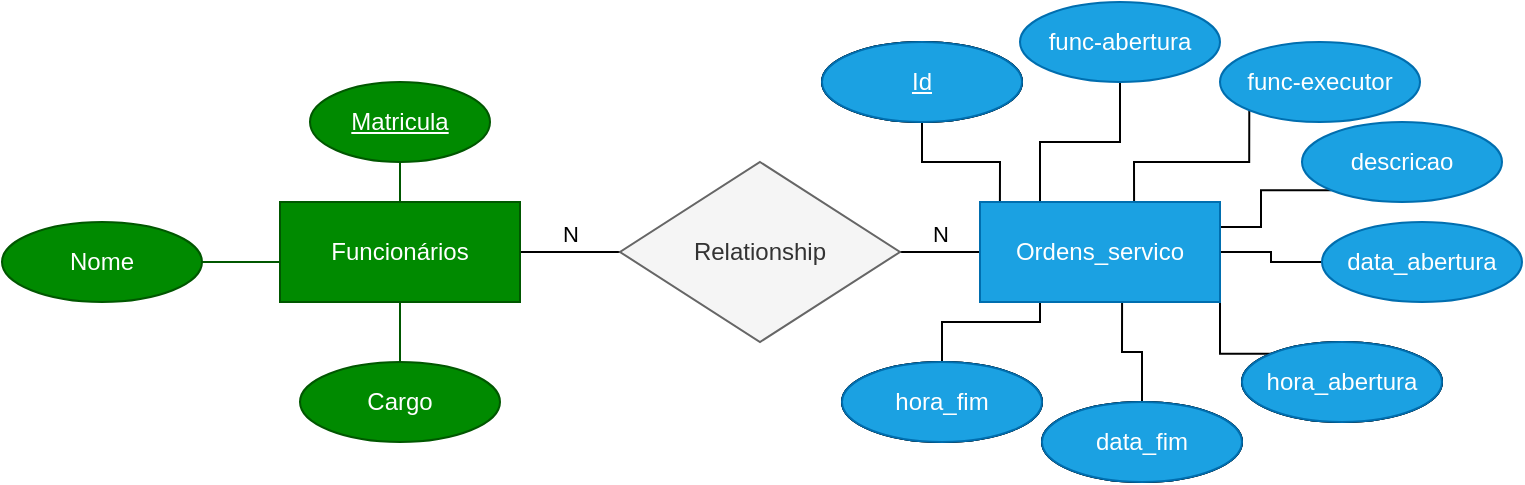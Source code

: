 <mxfile version="20.8.16" type="device"><diagram id="ZMCq68C_TxZBZ3U2gA-i" name="Página-1"><mxGraphModel dx="874" dy="532" grid="1" gridSize="10" guides="1" tooltips="1" connect="1" arrows="1" fold="1" page="1" pageScale="1" pageWidth="827" pageHeight="1169" math="0" shadow="0"><root><mxCell id="0"/><mxCell id="1" parent="0"/><mxCell id="A6kYRzymyDkZwxemoLZo-4" value="N" style="edgeStyle=orthogonalEdgeStyle;rounded=0;orthogonalLoop=1;jettySize=auto;html=1;exitX=1;exitY=0.5;exitDx=0;exitDy=0;entryX=0;entryY=0.5;entryDx=0;entryDy=0;verticalAlign=bottom;endArrow=none;endFill=0;" parent="1" source="A6kYRzymyDkZwxemoLZo-1" target="A6kYRzymyDkZwxemoLZo-3" edge="1"><mxGeometry relative="1" as="geometry"/></mxCell><mxCell id="A6kYRzymyDkZwxemoLZo-1" value="Funcionários" style="whiteSpace=wrap;html=1;align=center;fillColor=#008a00;fontColor=#ffffff;strokeColor=#005700;" parent="1" vertex="1"><mxGeometry x="179" y="210" width="120" height="50" as="geometry"/></mxCell><mxCell id="A6kYRzymyDkZwxemoLZo-2" value="Ordens_servico" style="whiteSpace=wrap;html=1;align=center;" parent="1" vertex="1"><mxGeometry x="529" y="210" width="120" height="50" as="geometry"/></mxCell><mxCell id="A6kYRzymyDkZwxemoLZo-5" value="N" style="edgeStyle=orthogonalEdgeStyle;rounded=0;orthogonalLoop=1;jettySize=auto;html=1;exitX=1;exitY=0.5;exitDx=0;exitDy=0;entryX=0;entryY=0.5;entryDx=0;entryDy=0;verticalAlign=bottom;endArrow=none;endFill=0;" parent="1" source="A6kYRzymyDkZwxemoLZo-3" target="A6kYRzymyDkZwxemoLZo-2" edge="1"><mxGeometry relative="1" as="geometry"/></mxCell><mxCell id="A6kYRzymyDkZwxemoLZo-3" value="Relationship" style="shape=rhombus;perimeter=rhombusPerimeter;whiteSpace=wrap;html=1;align=center;fillColor=#f5f5f5;strokeColor=#666666;fontColor=#333333;" parent="1" vertex="1"><mxGeometry x="349" y="190" width="140" height="90" as="geometry"/></mxCell><mxCell id="3SJSTMG9WdTsixN7frq5-9" style="edgeStyle=orthogonalEdgeStyle;rounded=0;orthogonalLoop=1;jettySize=auto;html=1;exitX=0.5;exitY=1;exitDx=0;exitDy=0;entryX=0.5;entryY=0;entryDx=0;entryDy=0;endArrow=none;endFill=0;fillColor=#008a00;strokeColor=#005700;" edge="1" parent="1" source="3SJSTMG9WdTsixN7frq5-2" target="A6kYRzymyDkZwxemoLZo-1"><mxGeometry relative="1" as="geometry"/></mxCell><mxCell id="3SJSTMG9WdTsixN7frq5-2" value="Matricula" style="ellipse;whiteSpace=wrap;html=1;align=center;fontStyle=4;fillColor=#008a00;fontColor=#ffffff;strokeColor=#005700;" vertex="1" parent="1"><mxGeometry x="194" y="150" width="90" height="40" as="geometry"/></mxCell><mxCell id="3SJSTMG9WdTsixN7frq5-6" style="edgeStyle=orthogonalEdgeStyle;rounded=0;orthogonalLoop=1;jettySize=auto;html=1;exitX=1;exitY=0.5;exitDx=0;exitDy=0;entryX=0;entryY=0.5;entryDx=0;entryDy=0;endArrow=none;endFill=0;fillColor=#008a00;strokeColor=#005700;" edge="1" parent="1" source="3SJSTMG9WdTsixN7frq5-4" target="A6kYRzymyDkZwxemoLZo-1"><mxGeometry relative="1" as="geometry"/></mxCell><mxCell id="3SJSTMG9WdTsixN7frq5-4" value="Nome" style="ellipse;whiteSpace=wrap;html=1;align=center;fillColor=#008a00;fontColor=#ffffff;strokeColor=#005700;" vertex="1" parent="1"><mxGeometry x="40" y="220" width="100" height="40" as="geometry"/></mxCell><mxCell id="3SJSTMG9WdTsixN7frq5-7" style="edgeStyle=orthogonalEdgeStyle;rounded=0;orthogonalLoop=1;jettySize=auto;html=1;exitX=0.5;exitY=0;exitDx=0;exitDy=0;endArrow=none;endFill=0;entryX=0.5;entryY=1;entryDx=0;entryDy=0;fillColor=#008a00;strokeColor=#005700;" edge="1" parent="1" source="3SJSTMG9WdTsixN7frq5-5" target="A6kYRzymyDkZwxemoLZo-1"><mxGeometry relative="1" as="geometry"><mxPoint x="170" y="280" as="targetPoint"/></mxGeometry></mxCell><mxCell id="3SJSTMG9WdTsixN7frq5-5" value="Cargo" style="ellipse;whiteSpace=wrap;html=1;align=center;fillColor=#008a00;fontColor=#ffffff;strokeColor=#005700;" vertex="1" parent="1"><mxGeometry x="189" y="290" width="100" height="40" as="geometry"/></mxCell><mxCell id="3SJSTMG9WdTsixN7frq5-8" style="edgeStyle=orthogonalEdgeStyle;rounded=0;orthogonalLoop=1;jettySize=auto;html=1;exitX=0;exitY=0.25;exitDx=0;exitDy=0;entryX=0;entryY=0;entryDx=0;entryDy=0;endArrow=none;endFill=0;fillColor=#008a00;strokeColor=#005700;" edge="1" parent="1" source="A6kYRzymyDkZwxemoLZo-1" target="A6kYRzymyDkZwxemoLZo-1"><mxGeometry relative="1" as="geometry"/></mxCell><mxCell id="3SJSTMG9WdTsixN7frq5-12" style="edgeStyle=orthogonalEdgeStyle;rounded=0;orthogonalLoop=1;jettySize=auto;html=1;exitX=0.5;exitY=1;exitDx=0;exitDy=0;endArrow=none;endFill=0;entryX=0.083;entryY=0;entryDx=0;entryDy=0;entryPerimeter=0;" edge="1" parent="1" source="3SJSTMG9WdTsixN7frq5-11" target="A6kYRzymyDkZwxemoLZo-2"><mxGeometry relative="1" as="geometry"><mxPoint x="550" y="200" as="targetPoint"/></mxGeometry></mxCell><mxCell id="3SJSTMG9WdTsixN7frq5-11" value="Id" style="ellipse;whiteSpace=wrap;html=1;align=center;fontStyle=4;" vertex="1" parent="1"><mxGeometry x="450" y="130" width="100" height="40" as="geometry"/></mxCell><mxCell id="3SJSTMG9WdTsixN7frq5-20" style="edgeStyle=orthogonalEdgeStyle;rounded=0;orthogonalLoop=1;jettySize=auto;html=1;exitX=0.5;exitY=1;exitDx=0;exitDy=0;entryX=0.25;entryY=0;entryDx=0;entryDy=0;endArrow=none;endFill=0;" edge="1" parent="1" source="3SJSTMG9WdTsixN7frq5-13" target="A6kYRzymyDkZwxemoLZo-2"><mxGeometry relative="1" as="geometry"/></mxCell><mxCell id="3SJSTMG9WdTsixN7frq5-13" value="func-abertura" style="ellipse;whiteSpace=wrap;html=1;align=center;fillColor=#1ba1e2;strokeColor=#006EAF;fontColor=#ffffff;" vertex="1" parent="1"><mxGeometry x="549" y="110" width="100" height="40" as="geometry"/></mxCell><mxCell id="3SJSTMG9WdTsixN7frq5-21" style="edgeStyle=orthogonalEdgeStyle;rounded=0;orthogonalLoop=1;jettySize=auto;html=1;exitX=0;exitY=1;exitDx=0;exitDy=0;entryX=0.642;entryY=0;entryDx=0;entryDy=0;entryPerimeter=0;endArrow=none;endFill=0;" edge="1" parent="1" source="3SJSTMG9WdTsixN7frq5-14" target="A6kYRzymyDkZwxemoLZo-2"><mxGeometry relative="1" as="geometry"/></mxCell><mxCell id="3SJSTMG9WdTsixN7frq5-14" value="func-executor" style="ellipse;whiteSpace=wrap;html=1;align=center;fillColor=#1ba1e2;strokeColor=#006EAF;fontColor=#ffffff;" vertex="1" parent="1"><mxGeometry x="649" y="130" width="100" height="40" as="geometry"/></mxCell><mxCell id="3SJSTMG9WdTsixN7frq5-22" style="edgeStyle=orthogonalEdgeStyle;rounded=0;orthogonalLoop=1;jettySize=auto;html=1;exitX=0;exitY=1;exitDx=0;exitDy=0;entryX=1;entryY=0.25;entryDx=0;entryDy=0;endArrow=none;endFill=0;" edge="1" parent="1" source="3SJSTMG9WdTsixN7frq5-15" target="A6kYRzymyDkZwxemoLZo-2"><mxGeometry relative="1" as="geometry"/></mxCell><mxCell id="3SJSTMG9WdTsixN7frq5-15" value="descricao" style="ellipse;whiteSpace=wrap;html=1;align=center;fillColor=#1ba1e2;fontColor=#ffffff;strokeColor=#006EAF;" vertex="1" parent="1"><mxGeometry x="690" y="170" width="100" height="40" as="geometry"/></mxCell><mxCell id="3SJSTMG9WdTsixN7frq5-23" style="edgeStyle=orthogonalEdgeStyle;rounded=0;orthogonalLoop=1;jettySize=auto;html=1;exitX=0;exitY=0.5;exitDx=0;exitDy=0;entryX=1;entryY=0.5;entryDx=0;entryDy=0;endArrow=none;endFill=0;" edge="1" parent="1" source="3SJSTMG9WdTsixN7frq5-16" target="A6kYRzymyDkZwxemoLZo-2"><mxGeometry relative="1" as="geometry"/></mxCell><mxCell id="3SJSTMG9WdTsixN7frq5-16" value="data_abertura" style="ellipse;whiteSpace=wrap;html=1;align=center;fillColor=#1ba1e2;fontColor=#ffffff;strokeColor=#006EAF;" vertex="1" parent="1"><mxGeometry x="700" y="220" width="100" height="40" as="geometry"/></mxCell><mxCell id="3SJSTMG9WdTsixN7frq5-24" style="edgeStyle=orthogonalEdgeStyle;rounded=0;orthogonalLoop=1;jettySize=auto;html=1;exitX=0;exitY=0;exitDx=0;exitDy=0;entryX=1;entryY=1;entryDx=0;entryDy=0;endArrow=none;endFill=0;" edge="1" parent="1" source="3SJSTMG9WdTsixN7frq5-17" target="A6kYRzymyDkZwxemoLZo-2"><mxGeometry relative="1" as="geometry"/></mxCell><mxCell id="3SJSTMG9WdTsixN7frq5-17" value="hora_abertura" style="ellipse;whiteSpace=wrap;html=1;align=center;" vertex="1" parent="1"><mxGeometry x="660" y="280" width="100" height="40" as="geometry"/></mxCell><mxCell id="3SJSTMG9WdTsixN7frq5-25" style="edgeStyle=orthogonalEdgeStyle;rounded=0;orthogonalLoop=1;jettySize=auto;html=1;exitX=0.5;exitY=0;exitDx=0;exitDy=0;entryX=0.592;entryY=1;entryDx=0;entryDy=0;entryPerimeter=0;endArrow=none;endFill=0;" edge="1" parent="1" source="3SJSTMG9WdTsixN7frq5-18" target="A6kYRzymyDkZwxemoLZo-2"><mxGeometry relative="1" as="geometry"/></mxCell><mxCell id="3SJSTMG9WdTsixN7frq5-18" value="data_fim" style="ellipse;whiteSpace=wrap;html=1;align=center;" vertex="1" parent="1"><mxGeometry x="560" y="310" width="100" height="40" as="geometry"/></mxCell><mxCell id="3SJSTMG9WdTsixN7frq5-26" style="edgeStyle=orthogonalEdgeStyle;rounded=0;orthogonalLoop=1;jettySize=auto;html=1;exitX=0.5;exitY=0;exitDx=0;exitDy=0;entryX=0.25;entryY=1;entryDx=0;entryDy=0;endArrow=none;endFill=0;" edge="1" parent="1" source="3SJSTMG9WdTsixN7frq5-19" target="A6kYRzymyDkZwxemoLZo-2"><mxGeometry relative="1" as="geometry"/></mxCell><mxCell id="3SJSTMG9WdTsixN7frq5-19" value="hora_fim" style="ellipse;whiteSpace=wrap;html=1;align=center;" vertex="1" parent="1"><mxGeometry x="460" y="290" width="100" height="40" as="geometry"/></mxCell><mxCell id="3SJSTMG9WdTsixN7frq5-27" value="Id" style="ellipse;whiteSpace=wrap;html=1;align=center;fontStyle=4;" vertex="1" parent="1"><mxGeometry x="450" y="130" width="100" height="40" as="geometry"/></mxCell><mxCell id="3SJSTMG9WdTsixN7frq5-28" value="Ordens_servico" style="whiteSpace=wrap;html=1;align=center;" vertex="1" parent="1"><mxGeometry x="529" y="210" width="120" height="50" as="geometry"/></mxCell><mxCell id="3SJSTMG9WdTsixN7frq5-29" value="hora_fim" style="ellipse;whiteSpace=wrap;html=1;align=center;" vertex="1" parent="1"><mxGeometry x="460" y="290" width="100" height="40" as="geometry"/></mxCell><mxCell id="3SJSTMG9WdTsixN7frq5-30" value="data_fim" style="ellipse;whiteSpace=wrap;html=1;align=center;" vertex="1" parent="1"><mxGeometry x="560" y="310" width="100" height="40" as="geometry"/></mxCell><mxCell id="3SJSTMG9WdTsixN7frq5-31" value="hora_abertura" style="ellipse;whiteSpace=wrap;html=1;align=center;" vertex="1" parent="1"><mxGeometry x="660" y="280" width="100" height="40" as="geometry"/></mxCell><mxCell id="3SJSTMG9WdTsixN7frq5-32" value="Id" style="ellipse;whiteSpace=wrap;html=1;align=center;fontStyle=4;fillColor=#1ba1e2;strokeColor=#006EAF;fontColor=#ffffff;" vertex="1" parent="1"><mxGeometry x="450" y="130" width="100" height="40" as="geometry"/></mxCell><mxCell id="3SJSTMG9WdTsixN7frq5-33" value="Ordens_servico" style="whiteSpace=wrap;html=1;align=center;fillColor=#1ba1e2;strokeColor=#006EAF;fontColor=#ffffff;" vertex="1" parent="1"><mxGeometry x="529" y="210" width="120" height="50" as="geometry"/></mxCell><mxCell id="3SJSTMG9WdTsixN7frq5-34" value="hora_fim" style="ellipse;whiteSpace=wrap;html=1;align=center;fillColor=#1ba1e2;strokeColor=#006EAF;fontColor=#ffffff;" vertex="1" parent="1"><mxGeometry x="460" y="290" width="100" height="40" as="geometry"/></mxCell><mxCell id="3SJSTMG9WdTsixN7frq5-35" value="data_fim" style="ellipse;whiteSpace=wrap;html=1;align=center;fillColor=#1ba1e2;strokeColor=#006EAF;fontColor=#ffffff;" vertex="1" parent="1"><mxGeometry x="560" y="310" width="100" height="40" as="geometry"/></mxCell><mxCell id="3SJSTMG9WdTsixN7frq5-36" value="hora_abertura" style="ellipse;whiteSpace=wrap;html=1;align=center;fillColor=#1ba1e2;strokeColor=#006EAF;fontColor=#ffffff;" vertex="1" parent="1"><mxGeometry x="660" y="280" width="100" height="40" as="geometry"/></mxCell></root></mxGraphModel></diagram></mxfile>